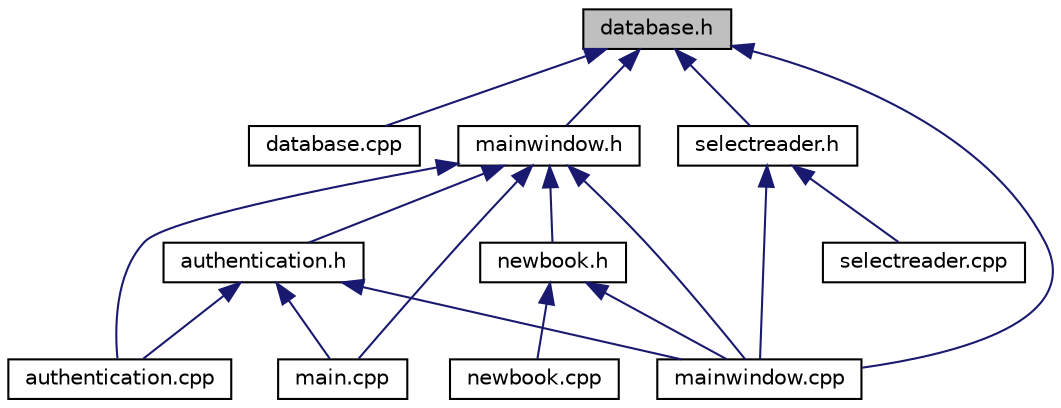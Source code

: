 digraph "database.h"
{
 // LATEX_PDF_SIZE
  edge [fontname="Helvetica",fontsize="10",labelfontname="Helvetica",labelfontsize="10"];
  node [fontname="Helvetica",fontsize="10",shape=record];
  Node1 [label="database.h",height=0.2,width=0.4,color="black", fillcolor="grey75", style="filled", fontcolor="black",tooltip=" "];
  Node1 -> Node2 [dir="back",color="midnightblue",fontsize="10",style="solid"];
  Node2 [label="database.cpp",height=0.2,width=0.4,color="black", fillcolor="white", style="filled",URL="$database_8cpp.html",tooltip=" "];
  Node1 -> Node3 [dir="back",color="midnightblue",fontsize="10",style="solid"];
  Node3 [label="mainwindow.cpp",height=0.2,width=0.4,color="black", fillcolor="white", style="filled",URL="$mainwindow_8cpp.html",tooltip=" "];
  Node1 -> Node4 [dir="back",color="midnightblue",fontsize="10",style="solid"];
  Node4 [label="mainwindow.h",height=0.2,width=0.4,color="black", fillcolor="white", style="filled",URL="$mainwindow_8h.html",tooltip=" "];
  Node4 -> Node5 [dir="back",color="midnightblue",fontsize="10",style="solid"];
  Node5 [label="authentication.cpp",height=0.2,width=0.4,color="black", fillcolor="white", style="filled",URL="$authentication_8cpp.html",tooltip=" "];
  Node4 -> Node6 [dir="back",color="midnightblue",fontsize="10",style="solid"];
  Node6 [label="authentication.h",height=0.2,width=0.4,color="black", fillcolor="white", style="filled",URL="$authentication_8h.html",tooltip=" "];
  Node6 -> Node5 [dir="back",color="midnightblue",fontsize="10",style="solid"];
  Node6 -> Node7 [dir="back",color="midnightblue",fontsize="10",style="solid"];
  Node7 [label="main.cpp",height=0.2,width=0.4,color="black", fillcolor="white", style="filled",URL="$main_8cpp.html",tooltip=" "];
  Node6 -> Node3 [dir="back",color="midnightblue",fontsize="10",style="solid"];
  Node4 -> Node7 [dir="back",color="midnightblue",fontsize="10",style="solid"];
  Node4 -> Node3 [dir="back",color="midnightblue",fontsize="10",style="solid"];
  Node4 -> Node8 [dir="back",color="midnightblue",fontsize="10",style="solid"];
  Node8 [label="newbook.h",height=0.2,width=0.4,color="black", fillcolor="white", style="filled",URL="$newbook_8h.html",tooltip=" "];
  Node8 -> Node3 [dir="back",color="midnightblue",fontsize="10",style="solid"];
  Node8 -> Node9 [dir="back",color="midnightblue",fontsize="10",style="solid"];
  Node9 [label="newbook.cpp",height=0.2,width=0.4,color="black", fillcolor="white", style="filled",URL="$newbook_8cpp.html",tooltip=" "];
  Node1 -> Node10 [dir="back",color="midnightblue",fontsize="10",style="solid"];
  Node10 [label="selectreader.h",height=0.2,width=0.4,color="black", fillcolor="white", style="filled",URL="$selectreader_8h.html",tooltip=" "];
  Node10 -> Node3 [dir="back",color="midnightblue",fontsize="10",style="solid"];
  Node10 -> Node11 [dir="back",color="midnightblue",fontsize="10",style="solid"];
  Node11 [label="selectreader.cpp",height=0.2,width=0.4,color="black", fillcolor="white", style="filled",URL="$selectreader_8cpp.html",tooltip=" "];
}
